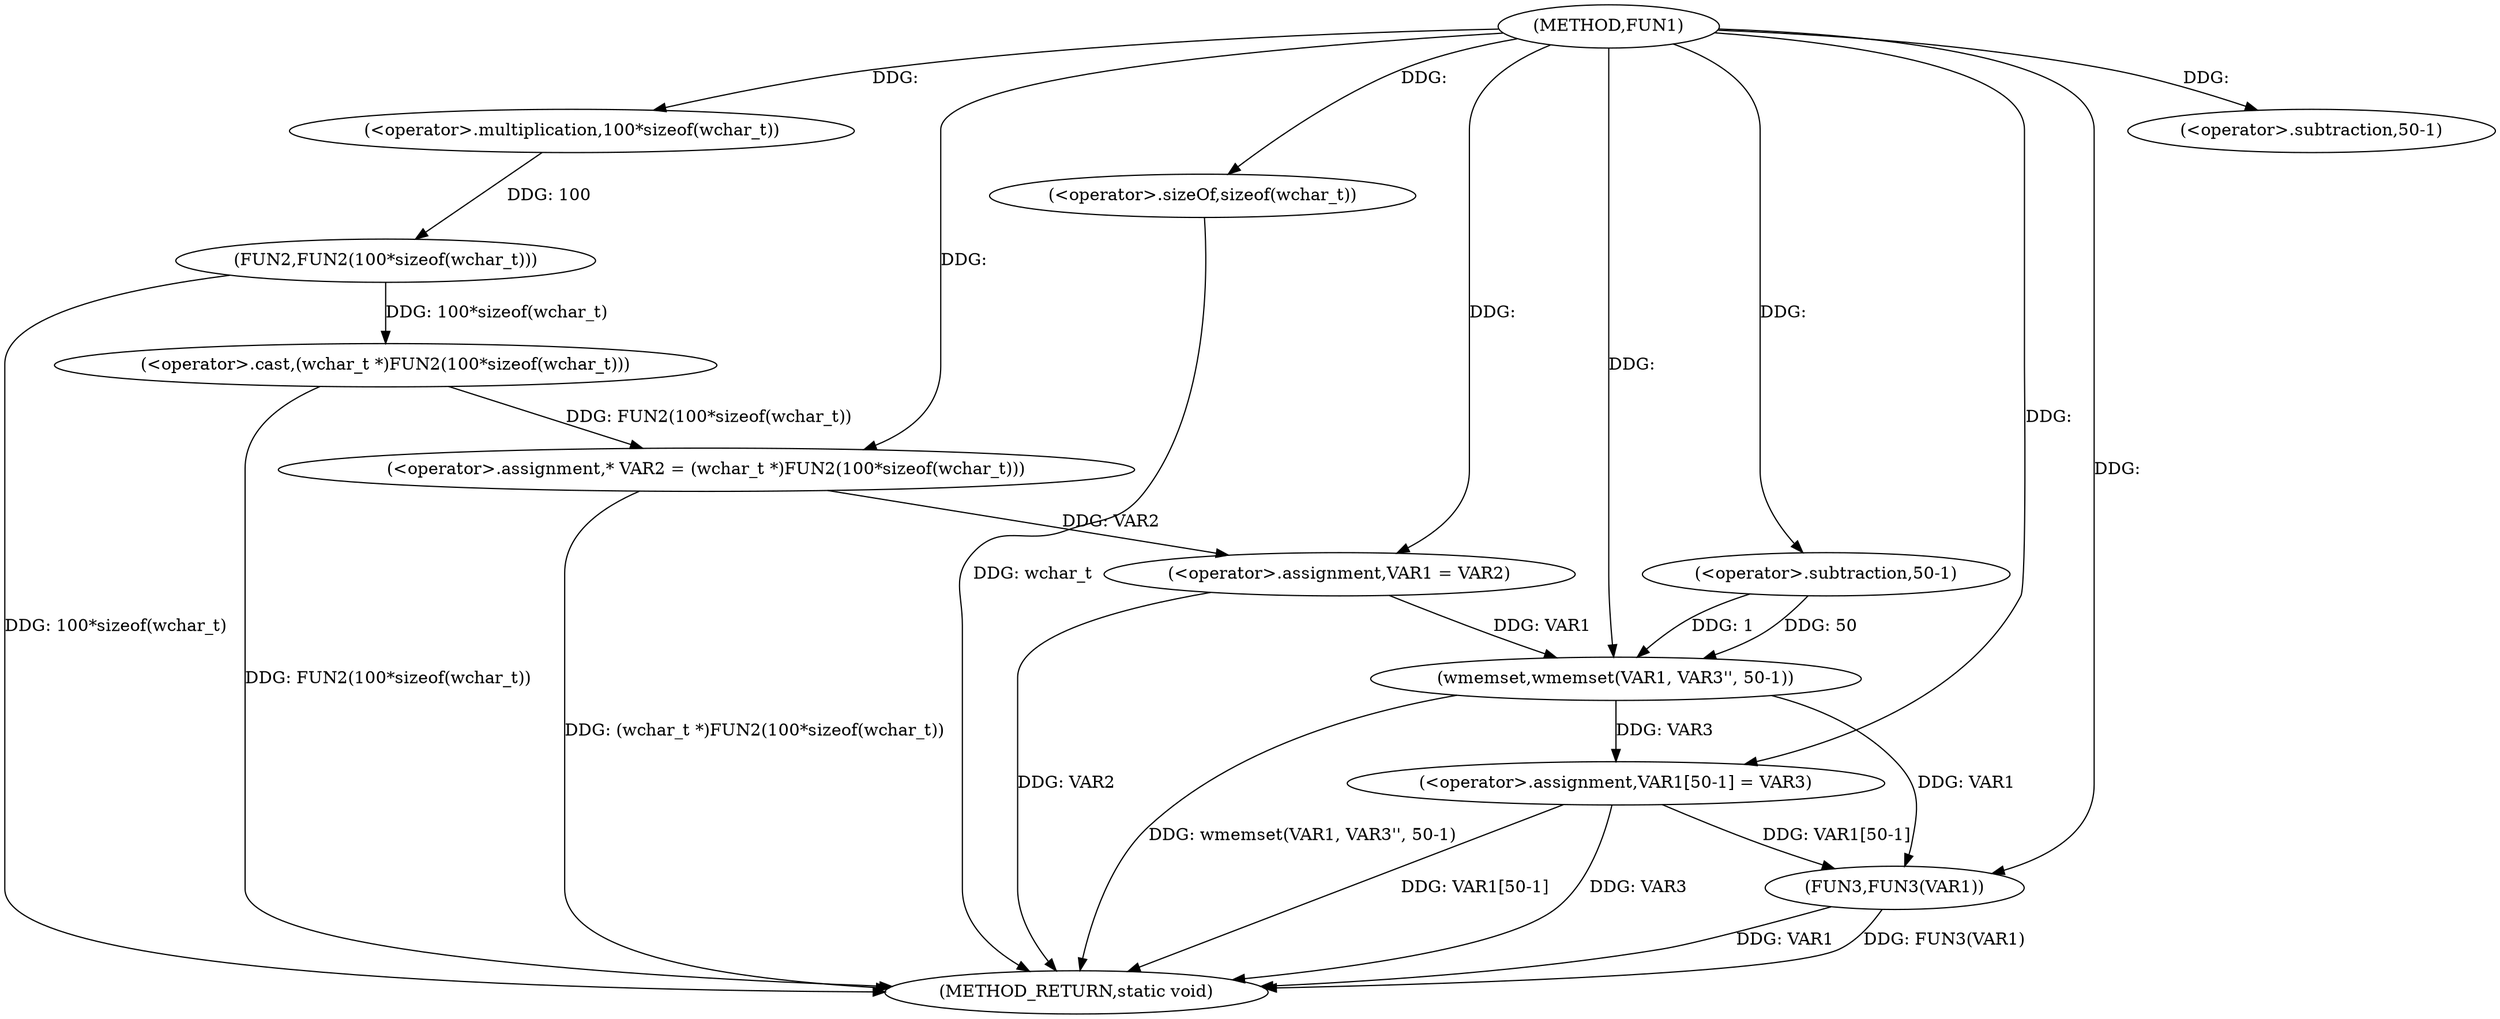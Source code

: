 digraph FUN1 {  
"1000100" [label = "(METHOD,FUN1)" ]
"1000131" [label = "(METHOD_RETURN,static void)" ]
"1000104" [label = "(<operator>.assignment,* VAR2 = (wchar_t *)FUN2(100*sizeof(wchar_t)))" ]
"1000106" [label = "(<operator>.cast,(wchar_t *)FUN2(100*sizeof(wchar_t)))" ]
"1000108" [label = "(FUN2,FUN2(100*sizeof(wchar_t)))" ]
"1000109" [label = "(<operator>.multiplication,100*sizeof(wchar_t))" ]
"1000111" [label = "(<operator>.sizeOf,sizeof(wchar_t))" ]
"1000113" [label = "(<operator>.assignment,VAR1 = VAR2)" ]
"1000116" [label = "(wmemset,wmemset(VAR1, VAR3'', 50-1))" ]
"1000119" [label = "(<operator>.subtraction,50-1)" ]
"1000122" [label = "(<operator>.assignment,VAR1[50-1] = VAR3)" ]
"1000125" [label = "(<operator>.subtraction,50-1)" ]
"1000129" [label = "(FUN3,FUN3(VAR1))" ]
  "1000129" -> "1000131"  [ label = "DDG: VAR1"] 
  "1000106" -> "1000131"  [ label = "DDG: FUN2(100*sizeof(wchar_t))"] 
  "1000122" -> "1000131"  [ label = "DDG: VAR1[50-1]"] 
  "1000129" -> "1000131"  [ label = "DDG: FUN3(VAR1)"] 
  "1000113" -> "1000131"  [ label = "DDG: VAR2"] 
  "1000111" -> "1000131"  [ label = "DDG: wchar_t"] 
  "1000122" -> "1000131"  [ label = "DDG: VAR3"] 
  "1000116" -> "1000131"  [ label = "DDG: wmemset(VAR1, VAR3'', 50-1)"] 
  "1000104" -> "1000131"  [ label = "DDG: (wchar_t *)FUN2(100*sizeof(wchar_t))"] 
  "1000108" -> "1000131"  [ label = "DDG: 100*sizeof(wchar_t)"] 
  "1000106" -> "1000104"  [ label = "DDG: FUN2(100*sizeof(wchar_t))"] 
  "1000100" -> "1000104"  [ label = "DDG: "] 
  "1000108" -> "1000106"  [ label = "DDG: 100*sizeof(wchar_t)"] 
  "1000109" -> "1000108"  [ label = "DDG: 100"] 
  "1000100" -> "1000109"  [ label = "DDG: "] 
  "1000100" -> "1000111"  [ label = "DDG: "] 
  "1000104" -> "1000113"  [ label = "DDG: VAR2"] 
  "1000100" -> "1000113"  [ label = "DDG: "] 
  "1000113" -> "1000116"  [ label = "DDG: VAR1"] 
  "1000100" -> "1000116"  [ label = "DDG: "] 
  "1000119" -> "1000116"  [ label = "DDG: 50"] 
  "1000119" -> "1000116"  [ label = "DDG: 1"] 
  "1000100" -> "1000119"  [ label = "DDG: "] 
  "1000116" -> "1000122"  [ label = "DDG: VAR3"] 
  "1000100" -> "1000122"  [ label = "DDG: "] 
  "1000100" -> "1000125"  [ label = "DDG: "] 
  "1000116" -> "1000129"  [ label = "DDG: VAR1"] 
  "1000122" -> "1000129"  [ label = "DDG: VAR1[50-1]"] 
  "1000100" -> "1000129"  [ label = "DDG: "] 
}
